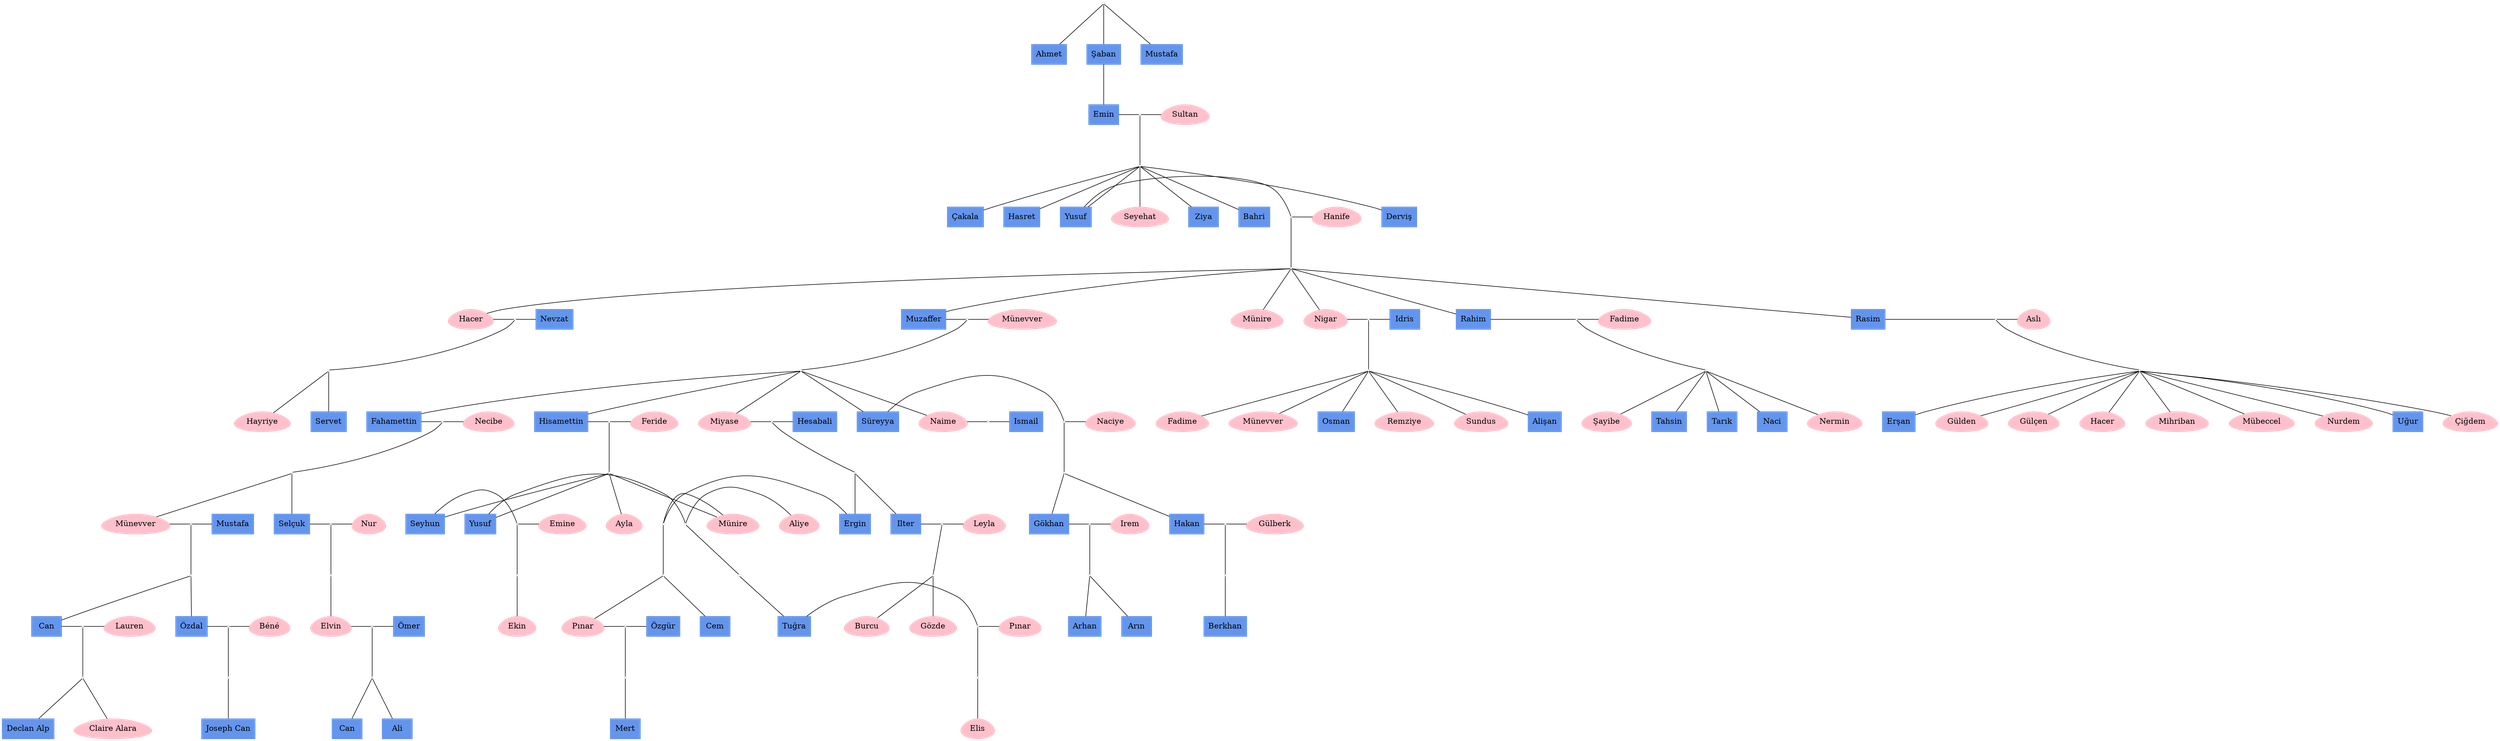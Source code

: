 digraph {
  edge [dir=none];
  node [shape=box; color=gainsboro; style=filled];
  graph [rankdir="TB";
         center=true;
         bgcolor=transparent;
         concentrate=true;
         /*sep="+10,10";*/
         ranksep=1;
         nodesep=0.5;
         mclimit=1;];

  aa00 [shape=point];
  // jenerasyon 1
  aa00 -> {"Ahmet" "Şaban" "Mustafa"};
  "Ahmet" [shape=box, regular=0, color="cornflowerblue"];
  "Şaban" [shape=box, regular=0, color="cornflowerblue"];
  "Mustafa" [shape=box, regular=0, color="cornflowerblue"];

  // jenerasyon 2
  "Şaban" -> "Emin"
  "Emin" [shape=box, regular=0, color="cornflowerblue"]; "Sultan" [shape=egg, regular=0, color="pink"]; aa20 [shape=point]; aa25 [shape=point]; {rank=same; "Emin" -> aa20 -> "Sultan"};

  // jenerasyon 3
  aa20 -> aa25 -> {"Bahri" "Derviş" "Çakala" "Hasret" "Seyehat" "Yusuf" "Ziya"};
  "Bahri" [shape=box, regular=0, color="cornflowerblue"];
  "Derviş" [shape=box, regular=0, color="cornflowerblue"];
  "Çakala" [shape=box, regular=0, color="cornflowerblue"];
  "Hasret" [shape=box, regular=0, color="cornflowerblue"];
  "Seyehat" [shape=egg, regular=0, color="pink"];
  "Yusuf" [shape=box, regular=0, color="cornflowerblue"]; "Hanife" [shape=egg, regular=0, color="pink"]; aa30 [shape=point]; aa35 [shape=point]; {rank=same; "Yusuf" -> aa30 -> "Hanife"};
  "Ziya" [shape=box, regular=0, color="cornflowerblue"];

  // jenerasyon 4
  aa30 -> aa35 -> {"Hacer" "Muzaffer" "Münire" "Nigar" "Rahim" "Rasim"}
  "Hacer" [shape=egg, regular=0, color="pink"]; "Nevzat" [shape=box, regular=0, color="cornflowerblue"]; aa40 [shape=point]; aa45 [shape=point]; {rank=same; "Hacer" -> aa40 -> "Nevzat"};
  "Muzaffer" [shape=box, regular=0, color="cornflowerblue"]; "Münevver" [shape=egg, regular=0, color="pink"]; ba40 [shape=point]; ba45 [shape=point]; {rank=same; "Muzaffer" -> ba40 -> "Münevver"}; 
  "Münire" [shape=egg, regular=0, color="pink"];
  "Nigar" [shape=egg, regular=0, color="pink"]; "Idris" [shape=box, regular=0, color="cornflowerblue"]; ca40 [shape=point]; ca45 [shape=point]; {rank=same; "Nigar" -> ca40 -> "Idris"};
  "Rahim" [shape=box, regular=0, color="cornflowerblue"]; "Fadime" [shape=egg, regular=0, color="pink"]; da40 [shape=point]; da45 [shape=point]; {rank=same; "Rahim" -> da40 -> "Fadime"};
  "Rasim" [shape=box, regular=0, color="cornflowerblue"]; "Aslı" [shape=egg, regular=0, color="pink"]; ea40 [shape=point]; ea45 [shape=point]; {rank=same; "Rasim" -> ea40 -> "Aslı"};

  // jenerasyon 5
  aa40 -> aa45 -> {"Servet" "Hayriye"}
  "Servet" [shape=box, regular=0, color="cornflowerblue"];
  "Hayriye" [shape=egg, regular=0, color="pink"];

  ba40 -> ba45 -> {"Fahamettin" "Hisamettin" "Miyase" "Naime" "Süreyya"}
  "Fahamettin" [shape=box, regular=0, color="cornflowerblue"]; "Necibe" [shape=egg, regular=0, color="pink"]; ba50 [shape=point]; ba55 [shape=point]; {rank=same; "Fahamettin" -> ba50 -> "Necibe"}
  "Hisamettin" [shape=box, regular=0, color="cornflowerblue"]; "Feride" [shape=egg, regular=0, color="pink"]; bb50 [shape=point]; bb55 [shape=point]; {rank=same; "Hisamettin" -> bb50 -> "Feride"}
  "Miyase" [shape=egg, regular=0, color="pink"]; "Hesabali" [shape=box, regular=0, color="cornflowerblue"]; bc50 [shape=point]; bc55 [shape=point]; {rank=same; "Miyase" -> bc50 -> "Hesabali"}
  "Naime" [shape=egg, regular=0, color="pink"]; "Ismail" [shape=box, regular=0, color="cornflowerblue"]; bd50 [shape=point]; {rank=same; "Naime" -> bd50 -> "Ismail"}
  "Süreyya" [shape=box, regular=0, color="cornflowerblue"]; "Naciye" [shape=egg, regular=0, color="pink"]; be50 [shape=point]; be55 [shape=point]; {rank=same; "Süreyya" -> be50 -> "Naciye"}

  ca40 -> ca45 -> {"Alişan" "Fadime2" "Münevver2" "Osman" "Remziye" "Sundus"}
  "Alişan" [shape=box, regular=0, color="cornflowerblue"];
  "Fadime2" [shape=egg, regular=0, color="pink", label="Fadime"];
  "Münevver2" [shape=egg, regular=0, color="pink", label="Münevver"];
  "Osman" [shape=box, regular=0, color="cornflowerblue"];
  "Remziye" [shape=egg, regular=0, color="pink"];
  "Sundus" [shape=egg, regular=0, color="pink"];

  da40 -> da45 -> {"Naci" "Nermin" "Şayibe" "Tahsin" "Tarık"}
  "Naci" [shape=box, regular=0, color="cornflowerblue"];
  "Nermin" [shape=egg, regular=0, color="pink"];
  "Şayibe" [shape=egg, regular=0, color="pink"];
  "Tahsin" [shape=box, regular=0, color="cornflowerblue"];
  "Tarık" [shape=box, regular=0, color="cornflowerblue"];

  ea40 -> ea45 -> {"Çiğdem" "Erşan" "Gülden" "Gülçen" "Hacer2" "Mihriban" "Mübeccel" "Nurdem" "Uğur"}
  "Çiğdem" [shape=egg, regular=0, color="pink"];
  "Erşan" [shape=box, regular=0, color="cornflowerblue"];
  "Gülden" [shape=egg, regular=0, color="pink"];
  "Gülçen" [shape=egg, regular=0, color="pink"];
  "Hacer2" [shape=egg, regular=0, color="pink", label="Hacer"];
  "Mihriban" [shape=egg, regular=0, color="pink"];
  "Mübeccel" [shape=egg, regular=0, color="pink"];
  "Nurdem" [shape=egg, regular=0, color="pink"];
  "Uğur" [shape=box, regular=0, color="cornflowerblue"];

  // jenerasyon 6
  ba50 -> ba55 -> {"Münevver3" "Selçuk"}
  "Münevver3" [shape=egg, regular=0, color="pink", label="Münevver"]; "Mustafa2" [shape=box, regular=0, color="cornflowerblue", label="Mustafa"]; aa60 [shape=point]; aa65 [shape=point]; {rank=same; "Münevver3" -> aa60 -> "Mustafa2"}
  "Selçuk" [shape=box, regular=0, color="cornflowerblue"]; "Nur" [shape=egg, regular=0, color="pink"]; ab60 [shape=point]; ab65 [shape=point]; {rank=same; "Selçuk" -> ab60 -> "Nur"}

  bb50 -> bb55 -> {"Ayla" "Münire2" "Seyhun" "Yusuf2"}
  "Ayla" [shape=egg, regular=0, color="pink"];
  "Münire2" [shape=egg, regular=0, color="pink", label="Münire"];
  "Seyhun" [shape=box, regular=0, color="cornflowerblue"]; "Emine" [shape=egg, regular=0, color="pink"]; ba60 [shape=point] ba65 [shape=point]; {rank=same; "Seyhun" -> ba60 -> "Emine"}
  "Yusuf2" [shape=box, regular=0, color="cornflowerblue", label="Yusuf"]; "Aliye" [shape=egg, regular=0, color="pink"]; bb60 [shape=point] bb65 [shape=point]; {rank=same; "Yusuf2" -> bb60 -> "Aliye"}

  bc50 -> bc55 -> {"Ergin" "Ilter"}
  "Ergin" [shape=box, regular=0, color="cornflowerblue"]; ca60 [shape=point]; ca65 [shape=point]; {rank=same; "Ergin" -> ca60 -> "Münire2"}
  "Ilter" [shape=box, regular=0, color="cornflowerblue"]; "Leyla" [shape=egg, regular=0, color="pink"] cb60 [shape=point]; cb65 [shape=point]; {rank=same; "Ilter" -> cb60 -> "Leyla"}

  be50 -> be55 -> {"Gökhan" "Hakan"}
  "Gökhan" [shape=box, regular=0, color="cornflowerblue"]; "Irem" [shape=egg, regular=0, color="pink"]; da60 [shape=point]; da65 [shape=point]; {rank=same; "Gökhan" -> da60 -> "Irem"}
  "Hakan" [shape=box, regular=0, color="cornflowerblue"]; "Gülberk" [shape=egg, regular=0, color="pink"]; db60 [shape=point]; db65 [shape=point]; {rank=same; "Hakan" -> db60 -> "Gülberk"}

  //jenerasyon 7
  aa60 -> aa65 -> {"Can" "Özdal"}
  "Can" [shape=box, regular=0, color="cornflowerblue"]; "Lauren" [shape=egg, regular=0, color="pink"]; aa70 [shape=point]; aa75 [shape=point]; {rank=same; "Can" -> aa70 -> "Lauren"}
  "Özdal" [shape=box, regular=0, color="cornflowerblue"]; "Béné" [shape=egg, regular=0, color="pink"]; ab70 [shape=point]; ab75 [shape=point]; {rank=same; "Özdal" -> ab70 -> "Béné"}

  ab60 -> ab65 -> {"Elvin"}
  "Elvin" [shape=egg, regular=0, color="pink"]; "Ömer" [shape=box, regular=0, color="cornflowerblue"]; ba70 [shape=point]; ba75 [shape=point]; {rank=same; "Elvin" -> ba70 -> "Ömer"}

  ba60 -> ba65 -> {"Ekin"}
  "Ekin" [shape=egg, regular=0, color="pink"];

  bb60 -> bb65 -> {"Tuğra"}
  "Tuğra" [shape=box, regular=0, color="cornflowerblue"]; "Pınar2" [shape=egg, regular=0, color="pink", label="Pınar"]; ca70 [shape=point]; ca75 [shape=point]; {rank=same; "Tuğra" -> ca70 -> "Pınar2"}

  ca60 -> ca65 -> {"Cem" "Pınar"}
  "Cem" [shape=box, regular=0, color="cornflowerblue"];
  "Pınar" [shape=egg, regular=0, color="pink"]; "Özgür" [shape=box, regular=0, color="cornflowerblue"]; da70 [shape=point]; da75 [shape=point]; {rank=same; "Pınar" -> da70 -> "Özgür"}

  cb60 -> cb65 -> {"Burcu" "Gözde"}
  "Burcu" [shape=egg, regular=0, color="pink"];
  "Gözde" [shape=egg, regular=0, color="pink"];

  da60 -> da65 -> {"Arhan" "Arın"}
  "Arhan" [shape=box, regular=0, color="cornflowerblue"];
  "Arın" [shape=box, regular=0, color="cornflowerblue"];

  db60 -> db65 -> {"Berkhan"}
  "Berkhan" [shape=box, regular=0, color="cornflowerblue"];

  // jenerasyon 8
  aa70 -> aa75 -> {"Claire Alara" "Declan Alp"}
  "Claire Alara" [shape=egg, regular=0, color="pink"];
  "Declan Alp" [shape=box, regular=0, color="cornflowerblue"];

  ab70 -> ab75 -> {"Joseph Can"}
  "Joseph Can" [shape=box, regular=0, color="cornflowerblue"];

  ba70 -> ba75 -> {"Ali" "Can2"}
  "Ali" [shape=box, regular=0, color="cornflowerblue"];
  "Can2" [shape=box, regular=0, color="cornflowerblue", label="Can"];

  ca70 -> ca75 -> {"Elis"}
  "Elis" [shape=egg, regular=0, color="pink"];

  da70 -> da75 -> {"Mert"}
  "Mert" [shape=box, regular=0, color="cornflowerblue"];
}